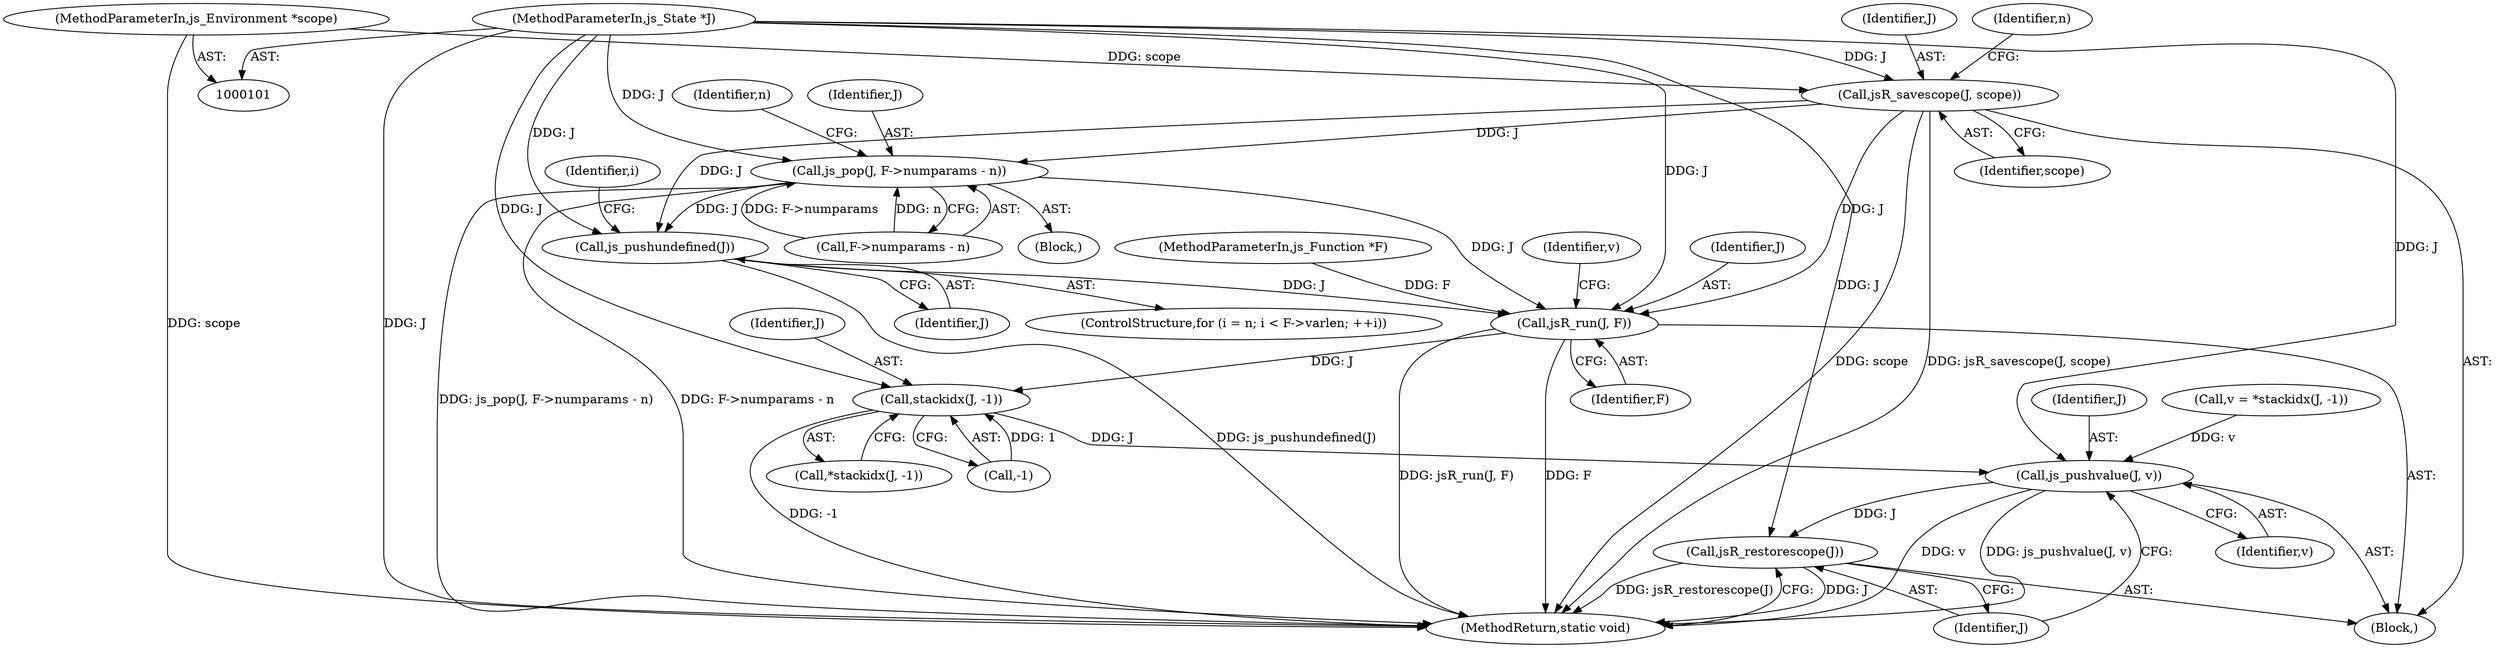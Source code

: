 digraph "0_ghostscript_77ab465f1c394bb77f00966cd950650f3f53cb24@pointer" {
"1000109" [label="(Call,jsR_savescope(J, scope))"];
"1000102" [label="(MethodParameterIn,js_State *J)"];
"1000105" [label="(MethodParameterIn,js_Environment *scope)"];
"1000119" [label="(Call,js_pop(J, F->numparams - n))"];
"1000142" [label="(Call,js_pushundefined(J))"];
"1000144" [label="(Call,jsR_run(J, F))"];
"1000150" [label="(Call,stackidx(J, -1))"];
"1000158" [label="(Call,js_pushvalue(J, v))"];
"1000161" [label="(Call,jsR_restorescope(J))"];
"1000160" [label="(Identifier,v)"];
"1000119" [label="(Call,js_pop(J, F->numparams - n))"];
"1000104" [label="(MethodParameterIn,js_Function *F)"];
"1000150" [label="(Call,stackidx(J, -1))"];
"1000163" [label="(MethodReturn,static void)"];
"1000158" [label="(Call,js_pushvalue(J, v))"];
"1000111" [label="(Identifier,scope)"];
"1000146" [label="(Identifier,F)"];
"1000161" [label="(Call,jsR_restorescope(J))"];
"1000142" [label="(Call,js_pushundefined(J))"];
"1000127" [label="(Identifier,n)"];
"1000162" [label="(Identifier,J)"];
"1000148" [label="(Identifier,v)"];
"1000109" [label="(Call,jsR_savescope(J, scope))"];
"1000143" [label="(Identifier,J)"];
"1000159" [label="(Identifier,J)"];
"1000131" [label="(ControlStructure,for (i = n; i < F->varlen; ++i))"];
"1000149" [label="(Call,*stackidx(J, -1))"];
"1000121" [label="(Call,F->numparams - n)"];
"1000110" [label="(Identifier,J)"];
"1000102" [label="(MethodParameterIn,js_State *J)"];
"1000141" [label="(Identifier,i)"];
"1000114" [label="(Identifier,n)"];
"1000151" [label="(Identifier,J)"];
"1000147" [label="(Call,v = *stackidx(J, -1))"];
"1000145" [label="(Identifier,J)"];
"1000105" [label="(MethodParameterIn,js_Environment *scope)"];
"1000152" [label="(Call,-1)"];
"1000120" [label="(Identifier,J)"];
"1000106" [label="(Block,)"];
"1000118" [label="(Block,)"];
"1000144" [label="(Call,jsR_run(J, F))"];
"1000109" -> "1000106"  [label="AST: "];
"1000109" -> "1000111"  [label="CFG: "];
"1000110" -> "1000109"  [label="AST: "];
"1000111" -> "1000109"  [label="AST: "];
"1000114" -> "1000109"  [label="CFG: "];
"1000109" -> "1000163"  [label="DDG: scope"];
"1000109" -> "1000163"  [label="DDG: jsR_savescope(J, scope)"];
"1000102" -> "1000109"  [label="DDG: J"];
"1000105" -> "1000109"  [label="DDG: scope"];
"1000109" -> "1000119"  [label="DDG: J"];
"1000109" -> "1000142"  [label="DDG: J"];
"1000109" -> "1000144"  [label="DDG: J"];
"1000102" -> "1000101"  [label="AST: "];
"1000102" -> "1000163"  [label="DDG: J"];
"1000102" -> "1000119"  [label="DDG: J"];
"1000102" -> "1000142"  [label="DDG: J"];
"1000102" -> "1000144"  [label="DDG: J"];
"1000102" -> "1000150"  [label="DDG: J"];
"1000102" -> "1000158"  [label="DDG: J"];
"1000102" -> "1000161"  [label="DDG: J"];
"1000105" -> "1000101"  [label="AST: "];
"1000105" -> "1000163"  [label="DDG: scope"];
"1000119" -> "1000118"  [label="AST: "];
"1000119" -> "1000121"  [label="CFG: "];
"1000120" -> "1000119"  [label="AST: "];
"1000121" -> "1000119"  [label="AST: "];
"1000127" -> "1000119"  [label="CFG: "];
"1000119" -> "1000163"  [label="DDG: js_pop(J, F->numparams - n)"];
"1000119" -> "1000163"  [label="DDG: F->numparams - n"];
"1000121" -> "1000119"  [label="DDG: F->numparams"];
"1000121" -> "1000119"  [label="DDG: n"];
"1000119" -> "1000142"  [label="DDG: J"];
"1000119" -> "1000144"  [label="DDG: J"];
"1000142" -> "1000131"  [label="AST: "];
"1000142" -> "1000143"  [label="CFG: "];
"1000143" -> "1000142"  [label="AST: "];
"1000141" -> "1000142"  [label="CFG: "];
"1000142" -> "1000163"  [label="DDG: js_pushundefined(J)"];
"1000142" -> "1000144"  [label="DDG: J"];
"1000144" -> "1000106"  [label="AST: "];
"1000144" -> "1000146"  [label="CFG: "];
"1000145" -> "1000144"  [label="AST: "];
"1000146" -> "1000144"  [label="AST: "];
"1000148" -> "1000144"  [label="CFG: "];
"1000144" -> "1000163"  [label="DDG: jsR_run(J, F)"];
"1000144" -> "1000163"  [label="DDG: F"];
"1000104" -> "1000144"  [label="DDG: F"];
"1000144" -> "1000150"  [label="DDG: J"];
"1000150" -> "1000149"  [label="AST: "];
"1000150" -> "1000152"  [label="CFG: "];
"1000151" -> "1000150"  [label="AST: "];
"1000152" -> "1000150"  [label="AST: "];
"1000149" -> "1000150"  [label="CFG: "];
"1000150" -> "1000163"  [label="DDG: -1"];
"1000152" -> "1000150"  [label="DDG: 1"];
"1000150" -> "1000158"  [label="DDG: J"];
"1000158" -> "1000106"  [label="AST: "];
"1000158" -> "1000160"  [label="CFG: "];
"1000159" -> "1000158"  [label="AST: "];
"1000160" -> "1000158"  [label="AST: "];
"1000162" -> "1000158"  [label="CFG: "];
"1000158" -> "1000163"  [label="DDG: v"];
"1000158" -> "1000163"  [label="DDG: js_pushvalue(J, v)"];
"1000147" -> "1000158"  [label="DDG: v"];
"1000158" -> "1000161"  [label="DDG: J"];
"1000161" -> "1000106"  [label="AST: "];
"1000161" -> "1000162"  [label="CFG: "];
"1000162" -> "1000161"  [label="AST: "];
"1000163" -> "1000161"  [label="CFG: "];
"1000161" -> "1000163"  [label="DDG: J"];
"1000161" -> "1000163"  [label="DDG: jsR_restorescope(J)"];
}
